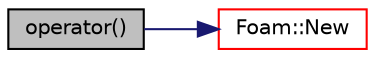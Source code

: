 digraph "operator()"
{
  bgcolor="transparent";
  edge [fontname="Helvetica",fontsize="10",labelfontname="Helvetica",labelfontsize="10"];
  node [fontname="Helvetica",fontsize="10",shape=record];
  rankdir="LR";
  Node989 [label="operator()",height=0.2,width=0.4,color="black", fillcolor="grey75", style="filled", fontcolor="black"];
  Node989 -> Node990 [color="midnightblue",fontsize="10",style="solid",fontname="Helvetica"];
  Node990 [label="Foam::New",height=0.2,width=0.4,color="red",URL="$a21851.html#a9d62cf14554c95e83f83f14909d9e0ec"];
}
